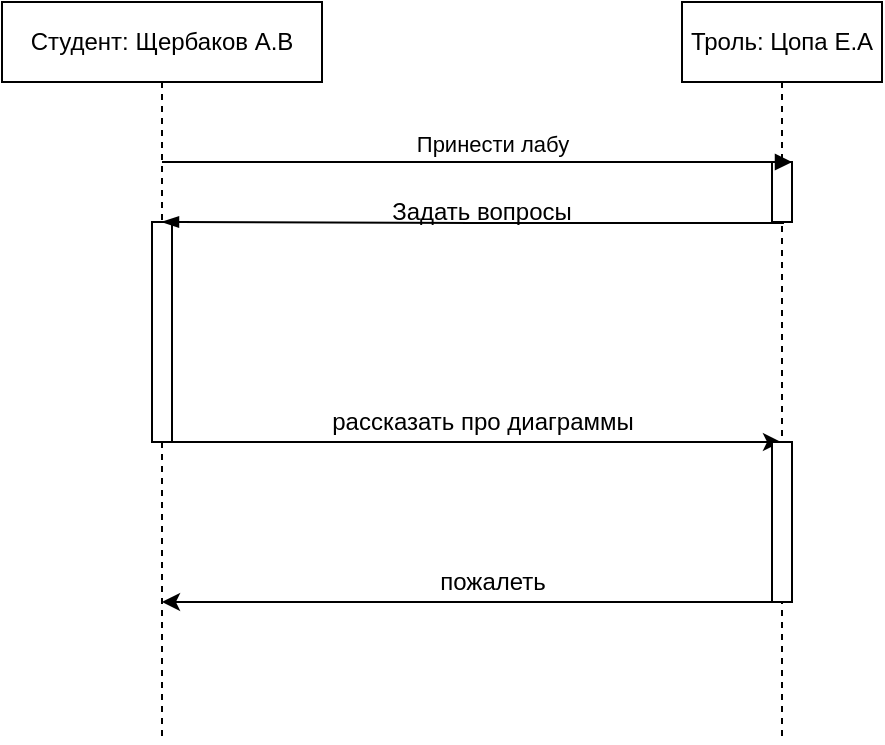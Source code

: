 <mxfile version="17.4.6" type="github">
  <diagram id="vhKWrlRKM-LnV_myIyhO" name="Page-1">
    <mxGraphModel dx="1102" dy="568" grid="1" gridSize="10" guides="1" tooltips="1" connect="1" arrows="1" fold="1" page="1" pageScale="1" pageWidth="850" pageHeight="1100" math="0" shadow="0">
      <root>
        <mxCell id="0" />
        <mxCell id="1" parent="0" />
        <mxCell id="vhM_6dSjjzOQipdnff9v-22" style="edgeStyle=orthogonalEdgeStyle;rounded=0;orthogonalLoop=1;jettySize=auto;html=1;" edge="1" parent="1" source="vhM_6dSjjzOQipdnff9v-8" target="vhM_6dSjjzOQipdnff9v-9">
          <mxGeometry relative="1" as="geometry">
            <Array as="points">
              <mxPoint x="320" y="260" />
              <mxPoint x="320" y="260" />
            </Array>
          </mxGeometry>
        </mxCell>
        <mxCell id="vhM_6dSjjzOQipdnff9v-8" value="Студент: Щербаков А.В" style="shape=umlLifeline;perimeter=lifelinePerimeter;whiteSpace=wrap;html=1;container=1;collapsible=0;recursiveResize=0;outlineConnect=0;" vertex="1" parent="1">
          <mxGeometry x="90" y="40" width="160" height="370" as="geometry" />
        </mxCell>
        <mxCell id="vhM_6dSjjzOQipdnff9v-21" value="" style="html=1;points=[];perimeter=orthogonalPerimeter;" vertex="1" parent="vhM_6dSjjzOQipdnff9v-8">
          <mxGeometry x="75" y="110" width="10" height="110" as="geometry" />
        </mxCell>
        <mxCell id="vhM_6dSjjzOQipdnff9v-27" style="edgeStyle=orthogonalEdgeStyle;rounded=0;orthogonalLoop=1;jettySize=auto;html=1;" edge="1" parent="1" source="vhM_6dSjjzOQipdnff9v-9" target="vhM_6dSjjzOQipdnff9v-8">
          <mxGeometry relative="1" as="geometry">
            <Array as="points">
              <mxPoint x="320" y="340" />
              <mxPoint x="320" y="340" />
            </Array>
          </mxGeometry>
        </mxCell>
        <mxCell id="vhM_6dSjjzOQipdnff9v-9" value="Троль: Цопа Е.А" style="shape=umlLifeline;perimeter=lifelinePerimeter;whiteSpace=wrap;html=1;container=1;collapsible=0;recursiveResize=0;outlineConnect=0;" vertex="1" parent="1">
          <mxGeometry x="430" y="40" width="100" height="370" as="geometry" />
        </mxCell>
        <mxCell id="vhM_6dSjjzOQipdnff9v-10" value="" style="html=1;points=[];perimeter=orthogonalPerimeter;" vertex="1" parent="vhM_6dSjjzOQipdnff9v-9">
          <mxGeometry x="45" y="80" width="10" height="30" as="geometry" />
        </mxCell>
        <mxCell id="vhM_6dSjjzOQipdnff9v-24" value="" style="html=1;points=[];perimeter=orthogonalPerimeter;" vertex="1" parent="vhM_6dSjjzOQipdnff9v-9">
          <mxGeometry x="45" y="220" width="10" height="80" as="geometry" />
        </mxCell>
        <mxCell id="vhM_6dSjjzOQipdnff9v-11" value="Принести лабу" style="html=1;verticalAlign=bottom;endArrow=block;entryX=1;entryY=0;rounded=0;" edge="1" target="vhM_6dSjjzOQipdnff9v-10" parent="1" source="vhM_6dSjjzOQipdnff9v-8">
          <mxGeometry x="0.042" relative="1" as="geometry">
            <mxPoint x="480" y="120" as="sourcePoint" />
            <mxPoint x="1" as="offset" />
          </mxGeometry>
        </mxCell>
        <mxCell id="vhM_6dSjjzOQipdnff9v-17" value="" style="edgeStyle=elbowEdgeStyle;fontSize=12;html=1;endArrow=blockThin;endFill=1;rounded=0;exitX=0.6;exitY=1.017;exitDx=0;exitDy=0;exitPerimeter=0;" edge="1" parent="1" source="vhM_6dSjjzOQipdnff9v-10">
          <mxGeometry width="160" relative="1" as="geometry">
            <mxPoint x="340" y="300" as="sourcePoint" />
            <mxPoint x="170" y="150" as="targetPoint" />
          </mxGeometry>
        </mxCell>
        <mxCell id="vhM_6dSjjzOQipdnff9v-18" value="Задать вопросы" style="text;html=1;strokeColor=none;fillColor=none;align=center;verticalAlign=middle;whiteSpace=wrap;rounded=0;" vertex="1" parent="1">
          <mxGeometry x="280" y="130" width="100" height="30" as="geometry" />
        </mxCell>
        <mxCell id="vhM_6dSjjzOQipdnff9v-23" value="рассказать про диаграммы" style="text;html=1;align=center;verticalAlign=middle;resizable=0;points=[];autosize=1;strokeColor=none;fillColor=none;" vertex="1" parent="1">
          <mxGeometry x="245" y="240" width="170" height="20" as="geometry" />
        </mxCell>
        <mxCell id="vhM_6dSjjzOQipdnff9v-28" value="пожалеть" style="text;html=1;align=center;verticalAlign=middle;resizable=0;points=[];autosize=1;strokeColor=none;fillColor=none;" vertex="1" parent="1">
          <mxGeometry x="300" y="320" width="70" height="20" as="geometry" />
        </mxCell>
      </root>
    </mxGraphModel>
  </diagram>
</mxfile>

